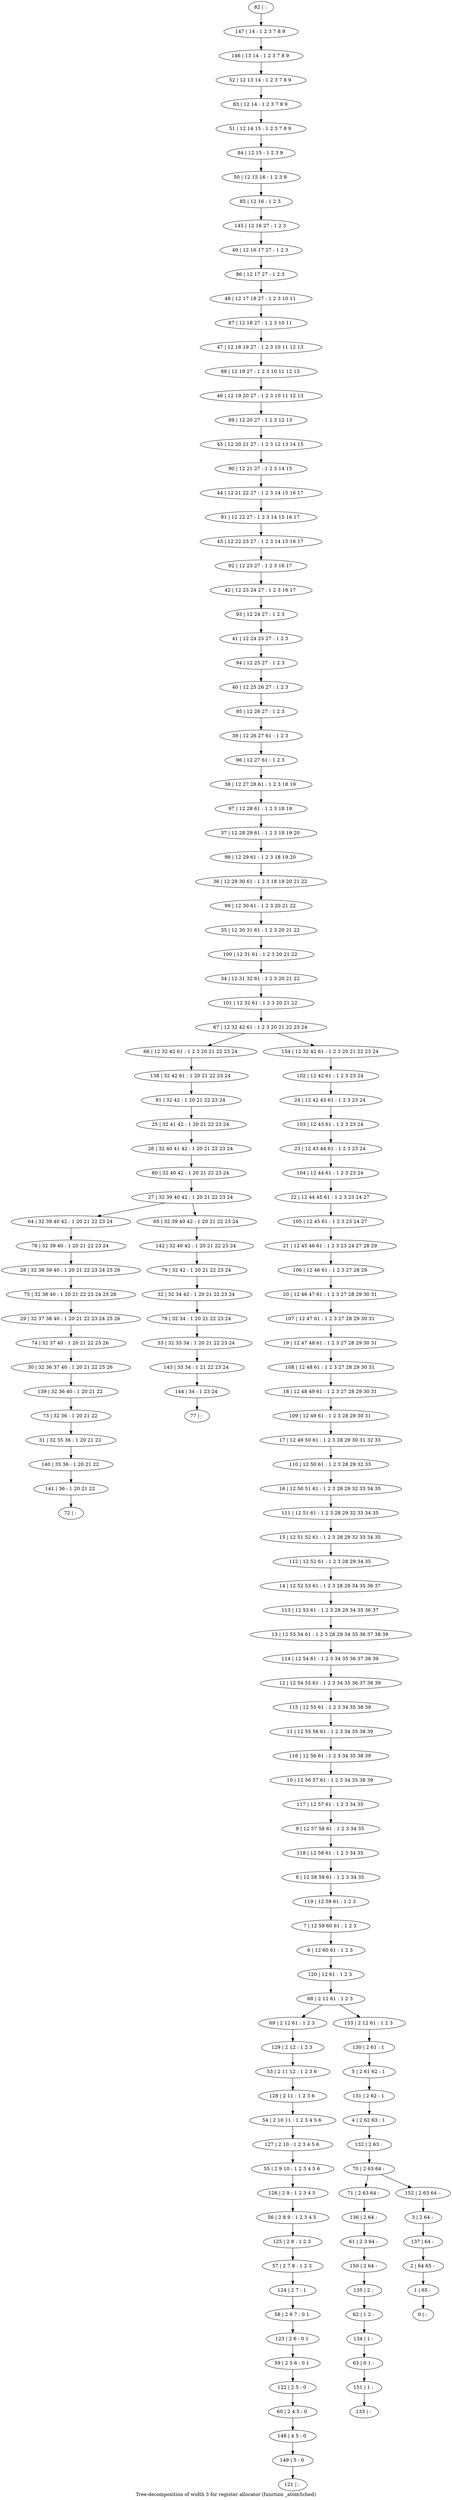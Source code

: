 digraph G {
graph [label="Tree-decomposition of width 3 for register allocator (function _atomSched)"]
0[label="0 | : "];
1[label="1 | 65 : "];
2[label="2 | 64 65 : "];
3[label="3 | 2 64 : "];
4[label="4 | 2 62 63 : 1 "];
5[label="5 | 2 61 62 : 1 "];
6[label="6 | 12 60 61 : 1 2 3 "];
7[label="7 | 12 59 60 61 : 1 2 3 "];
8[label="8 | 12 58 59 61 : 1 2 3 34 35 "];
9[label="9 | 12 57 58 61 : 1 2 3 34 35 "];
10[label="10 | 12 56 57 61 : 1 2 3 34 35 38 39 "];
11[label="11 | 12 55 56 61 : 1 2 3 34 35 38 39 "];
12[label="12 | 12 54 55 61 : 1 2 3 34 35 36 37 38 39 "];
13[label="13 | 12 53 54 61 : 1 2 3 28 29 34 35 36 37 38 39 "];
14[label="14 | 12 52 53 61 : 1 2 3 28 29 34 35 36 37 "];
15[label="15 | 12 51 52 61 : 1 2 3 28 29 32 33 34 35 "];
16[label="16 | 12 50 51 61 : 1 2 3 28 29 32 33 34 35 "];
17[label="17 | 12 49 50 61 : 1 2 3 28 29 30 31 32 33 "];
18[label="18 | 12 48 49 61 : 1 2 3 27 28 29 30 31 "];
19[label="19 | 12 47 48 61 : 1 2 3 27 28 29 30 31 "];
20[label="20 | 12 46 47 61 : 1 2 3 27 28 29 30 31 "];
21[label="21 | 12 45 46 61 : 1 2 3 23 24 27 28 29 "];
22[label="22 | 12 44 45 61 : 1 2 3 23 24 27 "];
23[label="23 | 12 43 44 61 : 1 2 3 23 24 "];
24[label="24 | 12 42 43 61 : 1 2 3 23 24 "];
25[label="25 | 32 41 42 : 1 20 21 22 23 24 "];
26[label="26 | 32 40 41 42 : 1 20 21 22 23 24 "];
27[label="27 | 32 39 40 42 : 1 20 21 22 23 24 "];
28[label="28 | 32 38 39 40 : 1 20 21 22 23 24 25 26 "];
29[label="29 | 32 37 38 40 : 1 20 21 22 23 24 25 26 "];
30[label="30 | 32 36 37 40 : 1 20 21 22 25 26 "];
31[label="31 | 32 35 36 : 1 20 21 22 "];
32[label="32 | 32 34 42 : 1 20 21 22 23 24 "];
33[label="33 | 32 33 34 : 1 20 21 22 23 24 "];
34[label="34 | 12 31 32 61 : 1 2 3 20 21 22 "];
35[label="35 | 12 30 31 61 : 1 2 3 20 21 22 "];
36[label="36 | 12 29 30 61 : 1 2 3 18 19 20 21 22 "];
37[label="37 | 12 28 29 61 : 1 2 3 18 19 20 "];
38[label="38 | 12 27 28 61 : 1 2 3 18 19 "];
39[label="39 | 12 26 27 61 : 1 2 3 "];
40[label="40 | 12 25 26 27 : 1 2 3 "];
41[label="41 | 12 24 25 27 : 1 2 3 "];
42[label="42 | 12 23 24 27 : 1 2 3 16 17 "];
43[label="43 | 12 22 23 27 : 1 2 3 14 15 16 17 "];
44[label="44 | 12 21 22 27 : 1 2 3 14 15 16 17 "];
45[label="45 | 12 20 21 27 : 1 2 3 12 13 14 15 "];
46[label="46 | 12 19 20 27 : 1 2 3 10 11 12 13 "];
47[label="47 | 12 18 19 27 : 1 2 3 10 11 12 13 "];
48[label="48 | 12 17 18 27 : 1 2 3 10 11 "];
49[label="49 | 12 16 17 27 : 1 2 3 "];
50[label="50 | 12 15 16 : 1 2 3 9 "];
51[label="51 | 12 14 15 : 1 2 3 7 8 9 "];
52[label="52 | 12 13 14 : 1 2 3 7 8 9 "];
53[label="53 | 2 11 12 : 1 2 3 6 "];
54[label="54 | 2 10 11 : 1 2 3 4 5 6 "];
55[label="55 | 2 9 10 : 1 2 3 4 5 6 "];
56[label="56 | 2 8 9 : 1 2 3 4 5 "];
57[label="57 | 2 7 8 : 1 2 3 "];
58[label="58 | 2 6 7 : 0 1 "];
59[label="59 | 2 5 6 : 0 1 "];
60[label="60 | 2 4 5 : 0 "];
61[label="61 | 2 3 64 : "];
62[label="62 | 1 2 : "];
63[label="63 | 0 1 : "];
64[label="64 | 32 39 40 42 : 1 20 21 22 23 24 "];
65[label="65 | 32 39 40 42 : 1 20 21 22 23 24 "];
66[label="66 | 12 32 42 61 : 1 2 3 20 21 22 23 24 "];
67[label="67 | 12 32 42 61 : 1 2 3 20 21 22 23 24 "];
68[label="68 | 2 12 61 : 1 2 3 "];
69[label="69 | 2 12 61 : 1 2 3 "];
70[label="70 | 2 63 64 : "];
71[label="71 | 2 63 64 : "];
72[label="72 | : "];
73[label="73 | 32 36 : 1 20 21 22 "];
74[label="74 | 32 37 40 : 1 20 21 22 25 26 "];
75[label="75 | 32 38 40 : 1 20 21 22 23 24 25 26 "];
76[label="76 | 32 39 40 : 1 20 21 22 23 24 "];
77[label="77 | : "];
78[label="78 | 32 34 : 1 20 21 22 23 24 "];
79[label="79 | 32 42 : 1 20 21 22 23 24 "];
80[label="80 | 32 40 42 : 1 20 21 22 23 24 "];
81[label="81 | 32 42 : 1 20 21 22 23 24 "];
82[label="82 | : "];
83[label="83 | 12 14 : 1 2 3 7 8 9 "];
84[label="84 | 12 15 : 1 2 3 9 "];
85[label="85 | 12 16 : 1 2 3 "];
86[label="86 | 12 17 27 : 1 2 3 "];
87[label="87 | 12 18 27 : 1 2 3 10 11 "];
88[label="88 | 12 19 27 : 1 2 3 10 11 12 13 "];
89[label="89 | 12 20 27 : 1 2 3 12 13 "];
90[label="90 | 12 21 27 : 1 2 3 14 15 "];
91[label="91 | 12 22 27 : 1 2 3 14 15 16 17 "];
92[label="92 | 12 23 27 : 1 2 3 16 17 "];
93[label="93 | 12 24 27 : 1 2 3 "];
94[label="94 | 12 25 27 : 1 2 3 "];
95[label="95 | 12 26 27 : 1 2 3 "];
96[label="96 | 12 27 61 : 1 2 3 "];
97[label="97 | 12 28 61 : 1 2 3 18 19 "];
98[label="98 | 12 29 61 : 1 2 3 18 19 20 "];
99[label="99 | 12 30 61 : 1 2 3 20 21 22 "];
100[label="100 | 12 31 61 : 1 2 3 20 21 22 "];
101[label="101 | 12 32 61 : 1 2 3 20 21 22 "];
102[label="102 | 12 42 61 : 1 2 3 23 24 "];
103[label="103 | 12 43 61 : 1 2 3 23 24 "];
104[label="104 | 12 44 61 : 1 2 3 23 24 "];
105[label="105 | 12 45 61 : 1 2 3 23 24 27 "];
106[label="106 | 12 46 61 : 1 2 3 27 28 29 "];
107[label="107 | 12 47 61 : 1 2 3 27 28 29 30 31 "];
108[label="108 | 12 48 61 : 1 2 3 27 28 29 30 31 "];
109[label="109 | 12 49 61 : 1 2 3 28 29 30 31 "];
110[label="110 | 12 50 61 : 1 2 3 28 29 32 33 "];
111[label="111 | 12 51 61 : 1 2 3 28 29 32 33 34 35 "];
112[label="112 | 12 52 61 : 1 2 3 28 29 34 35 "];
113[label="113 | 12 53 61 : 1 2 3 28 29 34 35 36 37 "];
114[label="114 | 12 54 61 : 1 2 3 34 35 36 37 38 39 "];
115[label="115 | 12 55 61 : 1 2 3 34 35 38 39 "];
116[label="116 | 12 56 61 : 1 2 3 34 35 38 39 "];
117[label="117 | 12 57 61 : 1 2 3 34 35 "];
118[label="118 | 12 58 61 : 1 2 3 34 35 "];
119[label="119 | 12 59 61 : 1 2 3 "];
120[label="120 | 12 61 : 1 2 3 "];
121[label="121 | : "];
122[label="122 | 2 5 : 0 "];
123[label="123 | 2 6 : 0 1 "];
124[label="124 | 2 7 : 1 "];
125[label="125 | 2 8 : 1 2 3 "];
126[label="126 | 2 9 : 1 2 3 4 5 "];
127[label="127 | 2 10 : 1 2 3 4 5 6 "];
128[label="128 | 2 11 : 1 2 3 6 "];
129[label="129 | 2 12 : 1 2 3 "];
130[label="130 | 2 61 : 1 "];
131[label="131 | 2 62 : 1 "];
132[label="132 | 2 63 : "];
133[label="133 | : "];
134[label="134 | 1 : "];
135[label="135 | 2 : "];
136[label="136 | 2 64 : "];
137[label="137 | 64 : "];
138[label="138 | 32 42 61 : 1 20 21 22 23 24 "];
139[label="139 | 32 36 40 : 1 20 21 22 "];
140[label="140 | 35 36 : 1 20 21 22 "];
141[label="141 | 36 : 1 20 21 22 "];
142[label="142 | 32 40 42 : 1 20 21 22 23 24 "];
143[label="143 | 33 34 : 1 21 22 23 24 "];
144[label="144 | 34 : 1 23 24 "];
145[label="145 | 12 16 27 : 1 2 3 "];
146[label="146 | 13 14 : 1 2 3 7 8 9 "];
147[label="147 | 14 : 1 2 3 7 8 9 "];
148[label="148 | 4 5 : 0 "];
149[label="149 | 5 : 0 "];
150[label="150 | 2 64 : "];
151[label="151 | 1 : "];
152[label="152 | 2 63 64 : "];
153[label="153 | 2 12 61 : 1 2 3 "];
154[label="154 | 12 32 42 61 : 1 2 3 20 21 22 23 24 "];
25->26 ;
27->64 ;
27->65 ;
73->31 ;
74->30 ;
29->74 ;
75->29 ;
28->75 ;
76->28 ;
64->76 ;
78->33 ;
32->78 ;
79->32 ;
80->27 ;
26->80 ;
81->25 ;
122->60 ;
59->122 ;
123->59 ;
58->123 ;
124->58 ;
57->124 ;
125->57 ;
56->125 ;
126->56 ;
55->126 ;
127->55 ;
54->127 ;
128->54 ;
53->128 ;
129->53 ;
69->129 ;
134->63 ;
62->134 ;
135->62 ;
136->61 ;
71->136 ;
138->81 ;
66->138 ;
139->73 ;
30->139 ;
31->140 ;
141->72 ;
140->141 ;
142->79 ;
65->142 ;
33->143 ;
144->77 ;
143->144 ;
60->148 ;
149->121 ;
148->149 ;
150->135 ;
61->150 ;
151->133 ;
63->151 ;
82->147 ;
147->146 ;
146->52 ;
52->83 ;
83->51 ;
51->84 ;
84->50 ;
50->85 ;
85->145 ;
145->49 ;
49->86 ;
86->48 ;
48->87 ;
87->47 ;
47->88 ;
88->46 ;
46->89 ;
89->45 ;
45->90 ;
90->44 ;
44->91 ;
91->43 ;
43->92 ;
92->42 ;
42->93 ;
93->41 ;
41->94 ;
94->40 ;
40->95 ;
95->39 ;
39->96 ;
96->38 ;
38->97 ;
97->37 ;
37->98 ;
98->36 ;
36->99 ;
99->35 ;
35->100 ;
100->34 ;
34->101 ;
101->67 ;
102->24 ;
24->103 ;
103->23 ;
23->104 ;
104->22 ;
22->105 ;
105->21 ;
21->106 ;
106->20 ;
20->107 ;
107->19 ;
19->108 ;
108->18 ;
18->109 ;
109->17 ;
17->110 ;
110->16 ;
16->111 ;
111->15 ;
15->112 ;
112->14 ;
14->113 ;
113->13 ;
13->114 ;
114->12 ;
12->115 ;
115->11 ;
11->116 ;
116->10 ;
10->117 ;
117->9 ;
9->118 ;
118->8 ;
8->119 ;
119->7 ;
7->6 ;
6->120 ;
120->68 ;
130->5 ;
5->131 ;
131->4 ;
4->132 ;
132->70 ;
3->137 ;
137->2 ;
2->1 ;
1->0 ;
152->3 ;
153->130 ;
154->102 ;
70->71 ;
70->152 ;
68->69 ;
68->153 ;
67->66 ;
67->154 ;
}
